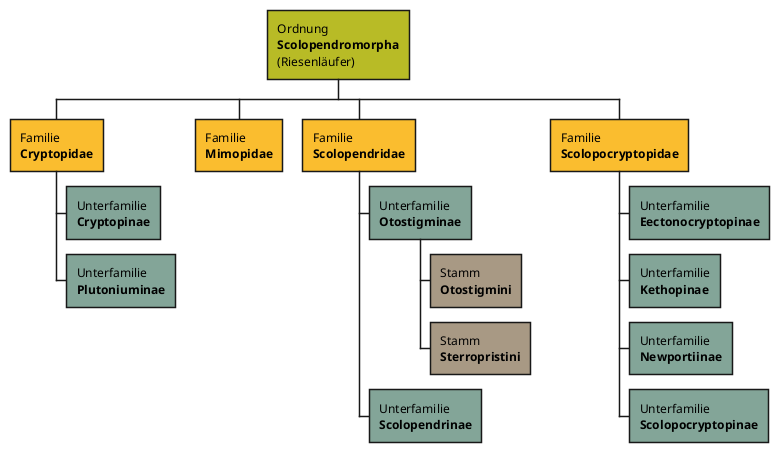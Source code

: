 @startwbs

*[#b8bb26]:Ordnung
<b>Scolopendromorpha</b>
(Riesenläufer);

**[#fabd2f]:Familie
<b>Cryptopidae</b>;
***[#83a598]:Unterfamilie
<b>Cryptopinae</b>;
***[#83a598]:Unterfamilie
<b>Plutoniuminae</b>;

**[#fabd2f]:Familie 
<b>Mimopidae</b>;

**[#fabd2f]:Familie
<b>Scolopendridae</b>;
***[#83a598]:Unterfamilie
<b>Otostigminae</b>;
****[#a89984]:Stamm
<b>Otostigmini</b>;
****[#a89984]:Stamm
<b>Sterropristini</b>;
***[#83a598]:Unterfamilie
<b>Scolopendrinae</b>;

**[#fabd2f]:Familie 
<b>Scolopocryptopidae</b>;
***[#83a598]:Unterfamilie
<b>Eectonocryptopinae</b>;
***[#83a598]:Unterfamilie
<b>Kethopinae</b>;
***[#83a598]:Unterfamilie
<b>Newportiinae</b>;
***[#83a598]:Unterfamilie
<b>Scolopocryptopinae</b>;

@endwbs